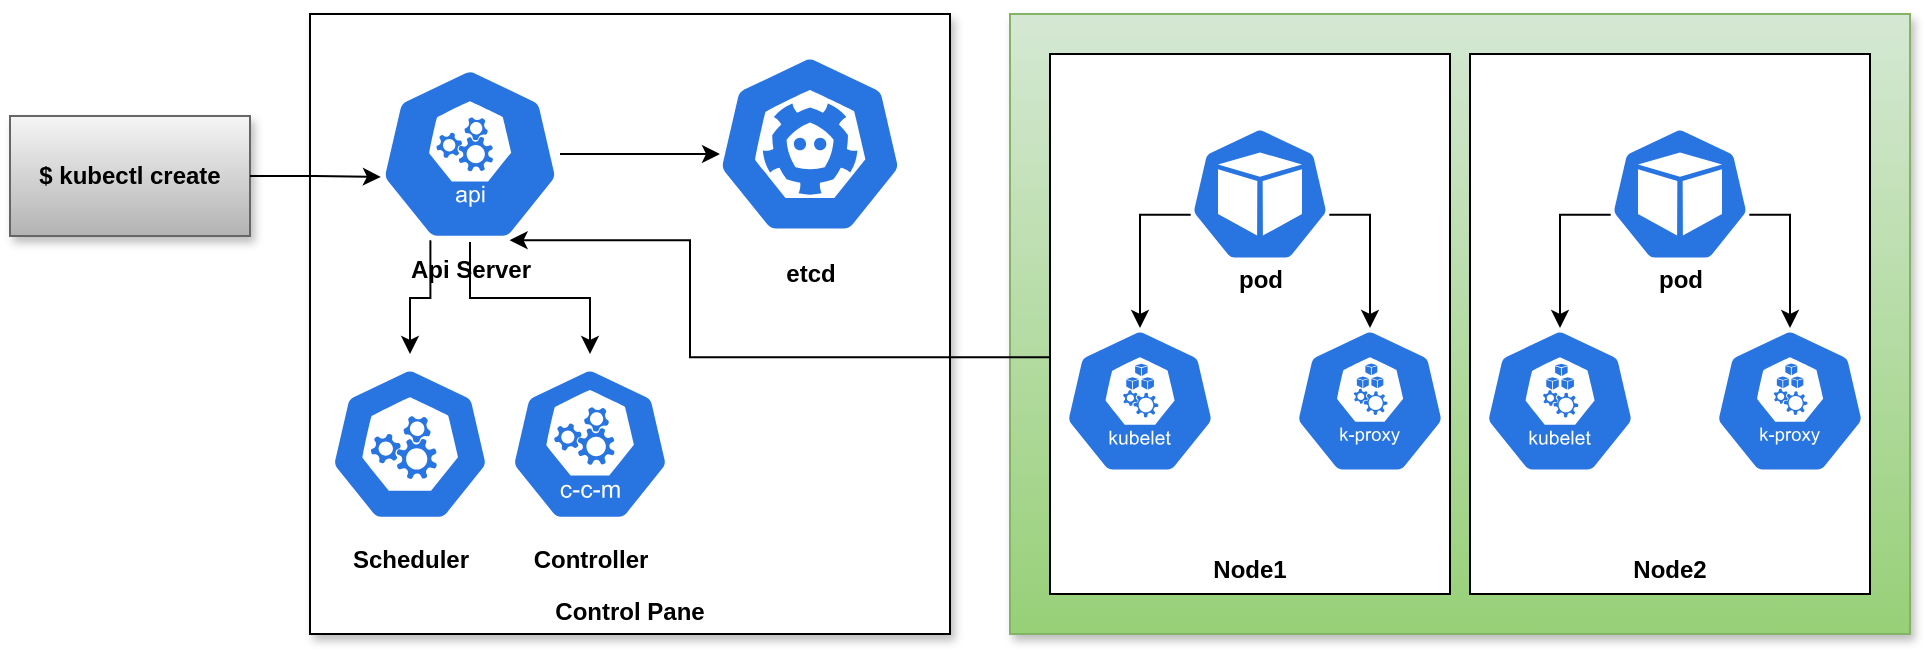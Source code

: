 <mxfile version="12.6.5" type="device"><diagram id="ae4jJuYDGocNd61_CHwr" name="Page-1"><mxGraphModel dx="1106" dy="852" grid="1" gridSize="10" guides="1" tooltips="1" connect="1" arrows="1" fold="1" page="1" pageScale="1" pageWidth="500" pageHeight="1200" math="0" shadow="0"><root><mxCell id="0"/><mxCell id="1" parent="0"/><mxCell id="aWaAJw324tHwp8V0Ahf9-1" value="&lt;b&gt;$ kubectl create&lt;/b&gt;" style="rounded=0;whiteSpace=wrap;html=1;shadow=1;gradientColor=#b3b3b3;fillColor=#f5f5f5;strokeColor=#666666;" vertex="1" parent="1"><mxGeometry x="20" y="81" width="120" height="60" as="geometry"/></mxCell><mxCell id="aWaAJw324tHwp8V0Ahf9-2" value="&lt;b&gt;&lt;br&gt;&lt;br&gt;&lt;br&gt;&lt;br&gt;&lt;br&gt;&lt;br&gt;&lt;br&gt;&lt;br&gt;&lt;br&gt;&lt;br&gt;&lt;br&gt;&lt;br&gt;&lt;br&gt;&lt;br&gt;&lt;br&gt;&lt;br&gt;&lt;br&gt;&lt;br&gt;&lt;br&gt;&lt;br&gt;Control Pane&lt;/b&gt;" style="rounded=0;whiteSpace=wrap;html=1;shadow=1;" vertex="1" parent="1"><mxGeometry x="170" y="30" width="320" height="310" as="geometry"/></mxCell><mxCell id="aWaAJw324tHwp8V0Ahf9-5" value="" style="rounded=0;whiteSpace=wrap;html=1;shadow=1;gradientColor=#97d077;fillColor=#d5e8d4;strokeColor=#82b366;" vertex="1" parent="1"><mxGeometry x="520" y="30" width="450" height="310" as="geometry"/></mxCell><mxCell id="aWaAJw324tHwp8V0Ahf9-14" value="&lt;br&gt;&lt;br&gt;&lt;br&gt;&lt;br&gt;&lt;br&gt;&lt;br&gt;&lt;br&gt;&lt;br&gt;&lt;b&gt;Controller&lt;/b&gt;" style="html=1;dashed=0;whitespace=wrap;fillColor=#2875E2;strokeColor=#ffffff;points=[[0.005,0.63,0],[0.1,0.2,0],[0.9,0.2,0],[0.5,0,0],[0.995,0.63,0],[0.72,0.99,0],[0.5,1,0],[0.28,0.99,0]];shape=mxgraph.kubernetes.icon;prIcon=c_c_m" vertex="1" parent="1"><mxGeometry x="270" y="200" width="80" height="90" as="geometry"/></mxCell><mxCell id="aWaAJw324tHwp8V0Ahf9-17" value="" style="edgeStyle=orthogonalEdgeStyle;rounded=0;orthogonalLoop=1;jettySize=auto;html=1;" edge="1" parent="1" source="aWaAJw324tHwp8V0Ahf9-15"><mxGeometry relative="1" as="geometry"><mxPoint x="375" y="100" as="targetPoint"/></mxGeometry></mxCell><mxCell id="aWaAJw324tHwp8V0Ahf9-29" style="edgeStyle=orthogonalEdgeStyle;rounded=0;orthogonalLoop=1;jettySize=auto;html=1;exitX=0.28;exitY=0.99;exitDx=0;exitDy=0;exitPerimeter=0;entryX=0.5;entryY=0;entryDx=0;entryDy=0;entryPerimeter=0;" edge="1" parent="1" source="aWaAJw324tHwp8V0Ahf9-15" target="aWaAJw324tHwp8V0Ahf9-21"><mxGeometry relative="1" as="geometry"/></mxCell><mxCell id="aWaAJw324tHwp8V0Ahf9-30" style="edgeStyle=orthogonalEdgeStyle;rounded=0;orthogonalLoop=1;jettySize=auto;html=1;exitX=0.5;exitY=1;exitDx=0;exitDy=0;exitPerimeter=0;" edge="1" parent="1" source="aWaAJw324tHwp8V0Ahf9-15" target="aWaAJw324tHwp8V0Ahf9-14"><mxGeometry relative="1" as="geometry"/></mxCell><mxCell id="aWaAJw324tHwp8V0Ahf9-15" value="&lt;br&gt;&lt;br&gt;&lt;br&gt;&lt;br&gt;&lt;br&gt;&lt;br&gt;&lt;br&gt;&lt;br&gt;&lt;b&gt;Api Server&lt;/b&gt;" style="html=1;dashed=0;whitespace=wrap;fillColor=#2875E2;strokeColor=#ffffff;points=[[0.005,0.63,0],[0.1,0.2,0],[0.9,0.2,0],[0.5,0,0],[0.995,0.63,0],[0.72,0.99,0],[0.5,1,0],[0.28,0.99,0]];shape=mxgraph.kubernetes.icon;prIcon=api" vertex="1" parent="1"><mxGeometry x="205" y="56" width="90" height="88" as="geometry"/></mxCell><mxCell id="aWaAJw324tHwp8V0Ahf9-27" style="edgeStyle=orthogonalEdgeStyle;rounded=0;orthogonalLoop=1;jettySize=auto;html=1;exitX=0.1;exitY=0.2;exitDx=0;exitDy=0;exitPerimeter=0;entryX=0.72;entryY=0.99;entryDx=0;entryDy=0;entryPerimeter=0;" edge="1" parent="1" source="aWaAJw324tHwp8V0Ahf9-18" target="aWaAJw324tHwp8V0Ahf9-15"><mxGeometry relative="1" as="geometry"><Array as="points"><mxPoint x="360" y="202"/><mxPoint x="360" y="143"/></Array></mxGeometry></mxCell><mxCell id="aWaAJw324tHwp8V0Ahf9-20" value="&lt;br&gt;&lt;br&gt;&lt;br&gt;&lt;br&gt;&lt;br&gt;&lt;br&gt;&lt;br&gt;&lt;br&gt;&lt;b&gt;&lt;br&gt;etcd&lt;/b&gt;" style="html=1;dashed=0;whitespace=wrap;fillColor=#2875E2;strokeColor=#ffffff;points=[[0.005,0.63,0],[0.1,0.2,0],[0.9,0.2,0],[0.5,0,0],[0.995,0.63,0],[0.72,0.99,0],[0.5,1,0],[0.28,0.99,0]];shape=mxgraph.kubernetes.icon;prIcon=etcd" vertex="1" parent="1"><mxGeometry x="370" y="50" width="100" height="90" as="geometry"/></mxCell><mxCell id="aWaAJw324tHwp8V0Ahf9-21" value="&lt;br&gt;&lt;br&gt;&lt;br&gt;&lt;br&gt;&lt;br&gt;&lt;br&gt;&lt;br&gt;&lt;br&gt;&lt;b&gt;Scheduler&lt;/b&gt;" style="html=1;dashed=0;whitespace=wrap;fillColor=#2875E2;strokeColor=#ffffff;points=[[0.005,0.63,0],[0.1,0.2,0],[0.9,0.2,0],[0.5,0,0],[0.995,0.63,0],[0.72,0.99,0],[0.5,1,0],[0.28,0.99,0]];shape=mxgraph.kubernetes.icon;prIcon=master" vertex="1" parent="1"><mxGeometry x="180" y="200" width="80" height="90" as="geometry"/></mxCell><mxCell id="aWaAJw324tHwp8V0Ahf9-37" value="" style="group" vertex="1" connectable="0" parent="1"><mxGeometry x="540" y="50" width="210" height="270" as="geometry"/></mxCell><mxCell id="aWaAJw324tHwp8V0Ahf9-6" value="&lt;br&gt;&lt;br&gt;&lt;br&gt;&lt;br&gt;&lt;br&gt;&lt;br&gt;&lt;br&gt;&lt;br&gt;&lt;br&gt;&lt;br&gt;&lt;br&gt;&lt;br&gt;&lt;br&gt;&lt;br&gt;&lt;br&gt;&lt;br&gt;&lt;br&gt;&lt;b&gt;Node1&lt;/b&gt;" style="rounded=0;whiteSpace=wrap;html=1;" vertex="1" parent="aWaAJw324tHwp8V0Ahf9-37"><mxGeometry width="200" height="270" as="geometry"/></mxCell><mxCell id="aWaAJw324tHwp8V0Ahf9-18" value="" style="html=1;dashed=0;whitespace=wrap;fillColor=#2875E2;strokeColor=#ffffff;points=[[0.005,0.63,0],[0.1,0.2,0],[0.9,0.2,0],[0.5,0,0],[0.995,0.63,0],[0.72,0.99,0],[0.5,1,0],[0.28,0.99,0]];shape=mxgraph.kubernetes.icon;prIcon=kubelet" vertex="1" parent="aWaAJw324tHwp8V0Ahf9-37"><mxGeometry y="137" width="90" height="73" as="geometry"/></mxCell><mxCell id="aWaAJw324tHwp8V0Ahf9-19" value="" style="html=1;dashed=0;whitespace=wrap;fillColor=#2875E2;strokeColor=#ffffff;points=[[0.005,0.63,0],[0.1,0.2,0],[0.9,0.2,0],[0.5,0,0],[0.995,0.63,0],[0.72,0.99,0],[0.5,1,0],[0.28,0.99,0]];shape=mxgraph.kubernetes.icon;prIcon=k_proxy" vertex="1" parent="aWaAJw324tHwp8V0Ahf9-37"><mxGeometry x="110" y="137" width="100" height="73" as="geometry"/></mxCell><mxCell id="aWaAJw324tHwp8V0Ahf9-25" style="edgeStyle=orthogonalEdgeStyle;rounded=0;orthogonalLoop=1;jettySize=auto;html=1;exitX=0.005;exitY=0.63;exitDx=0;exitDy=0;exitPerimeter=0;entryX=0.5;entryY=0;entryDx=0;entryDy=0;entryPerimeter=0;" edge="1" parent="aWaAJw324tHwp8V0Ahf9-37" source="aWaAJw324tHwp8V0Ahf9-24" target="aWaAJw324tHwp8V0Ahf9-18"><mxGeometry relative="1" as="geometry"/></mxCell><mxCell id="aWaAJw324tHwp8V0Ahf9-26" style="edgeStyle=orthogonalEdgeStyle;rounded=0;orthogonalLoop=1;jettySize=auto;html=1;exitX=0.995;exitY=0.63;exitDx=0;exitDy=0;exitPerimeter=0;entryX=0.5;entryY=0;entryDx=0;entryDy=0;entryPerimeter=0;" edge="1" parent="aWaAJw324tHwp8V0Ahf9-37" source="aWaAJw324tHwp8V0Ahf9-24" target="aWaAJw324tHwp8V0Ahf9-19"><mxGeometry relative="1" as="geometry"/></mxCell><mxCell id="aWaAJw324tHwp8V0Ahf9-24" value="&lt;br&gt;&lt;br&gt;&lt;br&gt;&lt;br&gt;&lt;br&gt;&lt;br&gt;&lt;b&gt;pod&lt;/b&gt;" style="html=1;dashed=0;whitespace=wrap;fillColor=#2875E2;strokeColor=#ffffff;points=[[0.005,0.63,0],[0.1,0.2,0],[0.9,0.2,0],[0.5,0,0],[0.995,0.63,0],[0.72,0.99,0],[0.5,1,0],[0.28,0.99,0]];shape=mxgraph.kubernetes.icon;prIcon=pod" vertex="1" parent="aWaAJw324tHwp8V0Ahf9-37"><mxGeometry x="70" y="30" width="70" height="80" as="geometry"/></mxCell><mxCell id="aWaAJw324tHwp8V0Ahf9-38" value="" style="group" vertex="1" connectable="0" parent="1"><mxGeometry x="750" y="50" width="210" height="270" as="geometry"/></mxCell><mxCell id="aWaAJw324tHwp8V0Ahf9-39" value="&lt;br&gt;&lt;br&gt;&lt;br&gt;&lt;br&gt;&lt;br&gt;&lt;br&gt;&lt;br&gt;&lt;br&gt;&lt;br&gt;&lt;br&gt;&lt;br&gt;&lt;br&gt;&lt;br&gt;&lt;br&gt;&lt;br&gt;&lt;br&gt;&lt;br&gt;&lt;b&gt;Node2&lt;/b&gt;" style="rounded=0;whiteSpace=wrap;html=1;" vertex="1" parent="aWaAJw324tHwp8V0Ahf9-38"><mxGeometry width="200" height="270" as="geometry"/></mxCell><mxCell id="aWaAJw324tHwp8V0Ahf9-40" value="" style="html=1;dashed=0;whitespace=wrap;fillColor=#2875E2;strokeColor=#ffffff;points=[[0.005,0.63,0],[0.1,0.2,0],[0.9,0.2,0],[0.5,0,0],[0.995,0.63,0],[0.72,0.99,0],[0.5,1,0],[0.28,0.99,0]];shape=mxgraph.kubernetes.icon;prIcon=kubelet" vertex="1" parent="aWaAJw324tHwp8V0Ahf9-38"><mxGeometry y="137" width="90" height="73" as="geometry"/></mxCell><mxCell id="aWaAJw324tHwp8V0Ahf9-41" value="" style="html=1;dashed=0;whitespace=wrap;fillColor=#2875E2;strokeColor=#ffffff;points=[[0.005,0.63,0],[0.1,0.2,0],[0.9,0.2,0],[0.5,0,0],[0.995,0.63,0],[0.72,0.99,0],[0.5,1,0],[0.28,0.99,0]];shape=mxgraph.kubernetes.icon;prIcon=k_proxy" vertex="1" parent="aWaAJw324tHwp8V0Ahf9-38"><mxGeometry x="110" y="137" width="100" height="73" as="geometry"/></mxCell><mxCell id="aWaAJw324tHwp8V0Ahf9-42" style="edgeStyle=orthogonalEdgeStyle;rounded=0;orthogonalLoop=1;jettySize=auto;html=1;exitX=0.005;exitY=0.63;exitDx=0;exitDy=0;exitPerimeter=0;entryX=0.5;entryY=0;entryDx=0;entryDy=0;entryPerimeter=0;" edge="1" parent="aWaAJw324tHwp8V0Ahf9-38" source="aWaAJw324tHwp8V0Ahf9-44" target="aWaAJw324tHwp8V0Ahf9-40"><mxGeometry relative="1" as="geometry"/></mxCell><mxCell id="aWaAJw324tHwp8V0Ahf9-43" style="edgeStyle=orthogonalEdgeStyle;rounded=0;orthogonalLoop=1;jettySize=auto;html=1;exitX=0.995;exitY=0.63;exitDx=0;exitDy=0;exitPerimeter=0;entryX=0.5;entryY=0;entryDx=0;entryDy=0;entryPerimeter=0;" edge="1" parent="aWaAJw324tHwp8V0Ahf9-38" source="aWaAJw324tHwp8V0Ahf9-44" target="aWaAJw324tHwp8V0Ahf9-41"><mxGeometry relative="1" as="geometry"/></mxCell><mxCell id="aWaAJw324tHwp8V0Ahf9-44" value="&lt;br&gt;&lt;br&gt;&lt;br&gt;&lt;br&gt;&lt;br&gt;&lt;br&gt;&lt;b&gt;pod&lt;/b&gt;" style="html=1;dashed=0;whitespace=wrap;fillColor=#2875E2;strokeColor=#ffffff;points=[[0.005,0.63,0],[0.1,0.2,0],[0.9,0.2,0],[0.5,0,0],[0.995,0.63,0],[0.72,0.99,0],[0.5,1,0],[0.28,0.99,0]];shape=mxgraph.kubernetes.icon;prIcon=pod" vertex="1" parent="aWaAJw324tHwp8V0Ahf9-38"><mxGeometry x="70" y="30" width="70" height="80" as="geometry"/></mxCell><mxCell id="aWaAJw324tHwp8V0Ahf9-46" value="" style="edgeStyle=orthogonalEdgeStyle;rounded=0;orthogonalLoop=1;jettySize=auto;html=1;entryX=0.005;entryY=0.63;entryDx=0;entryDy=0;entryPerimeter=0;" edge="1" parent="1" source="aWaAJw324tHwp8V0Ahf9-1" target="aWaAJw324tHwp8V0Ahf9-15"><mxGeometry relative="1" as="geometry"/></mxCell></root></mxGraphModel></diagram></mxfile>
